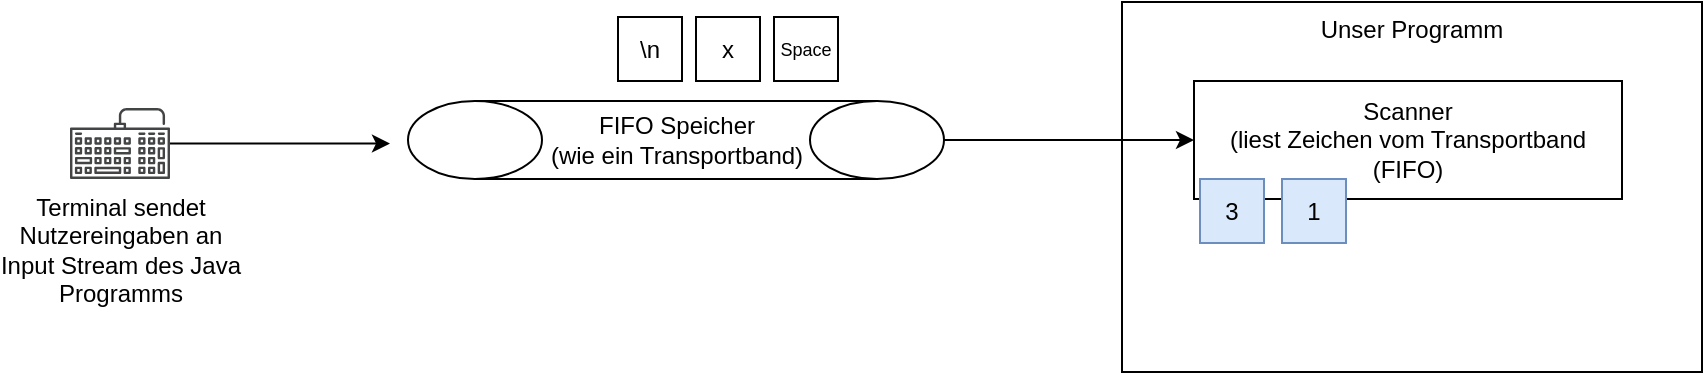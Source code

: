 <mxfile version="22.0.3" type="device">
  <diagram name="Seite-1" id="ZrsEow9JwQ1Cuq64ceqL">
    <mxGraphModel dx="989" dy="582" grid="0" gridSize="10" guides="1" tooltips="1" connect="1" arrows="1" fold="1" page="1" pageScale="1" pageWidth="1169" pageHeight="827" math="0" shadow="0">
      <root>
        <mxCell id="0" />
        <mxCell id="1" parent="0" />
        <mxCell id="lkWhwdXVQLf_qcaZViJu-13" style="edgeStyle=orthogonalEdgeStyle;rounded=0;orthogonalLoop=1;jettySize=auto;html=1;entryX=0;entryY=0.5;entryDx=0;entryDy=0;" edge="1" parent="1" source="lkWhwdXVQLf_qcaZViJu-12">
          <mxGeometry relative="1" as="geometry">
            <mxPoint x="342" y="197.75" as="targetPoint" />
          </mxGeometry>
        </mxCell>
        <mxCell id="lkWhwdXVQLf_qcaZViJu-12" value="Terminal sendet&lt;br&gt;Nutzereingaben an&lt;br&gt;Input Stream des Java&lt;br&gt;Programms" style="sketch=0;pointerEvents=1;shadow=0;dashed=0;html=1;strokeColor=none;fillColor=#434445;aspect=fixed;labelPosition=center;verticalLabelPosition=bottom;verticalAlign=top;align=center;outlineConnect=0;shape=mxgraph.vvd.keyboard;" vertex="1" parent="1">
          <mxGeometry x="182" y="180" width="50" height="35.5" as="geometry" />
        </mxCell>
        <mxCell id="lkWhwdXVQLf_qcaZViJu-14" value="Unser Programm" style="rounded=0;whiteSpace=wrap;html=1;labelPosition=center;verticalLabelPosition=middle;align=center;verticalAlign=top;" vertex="1" parent="1">
          <mxGeometry x="708" y="127" width="290" height="185" as="geometry" />
        </mxCell>
        <mxCell id="lkWhwdXVQLf_qcaZViJu-16" value="Scanner&lt;br&gt;(liest Zeichen vom Transportband (FIFO)" style="rounded=0;whiteSpace=wrap;html=1;" vertex="1" parent="1">
          <mxGeometry x="744" y="166.5" width="214" height="59" as="geometry" />
        </mxCell>
        <mxCell id="lkWhwdXVQLf_qcaZViJu-27" style="edgeStyle=orthogonalEdgeStyle;rounded=0;orthogonalLoop=1;jettySize=auto;html=1;" edge="1" parent="1" source="lkWhwdXVQLf_qcaZViJu-19" target="lkWhwdXVQLf_qcaZViJu-16">
          <mxGeometry relative="1" as="geometry" />
        </mxCell>
        <mxCell id="lkWhwdXVQLf_qcaZViJu-19" value="FIFO Speicher&lt;br&gt;(wie ein Transportband)" style="verticalLabelPosition=middle;outlineConnect=0;align=center;dashed=0;html=1;verticalAlign=middle;shape=mxgraph.pid.misc.conveyor_(belt);labelPosition=center;" vertex="1" parent="1">
          <mxGeometry x="351" y="176.5" width="268" height="39" as="geometry" />
        </mxCell>
        <mxCell id="lkWhwdXVQLf_qcaZViJu-22" value="1" style="whiteSpace=wrap;html=1;aspect=fixed;fillColor=#dae8fc;strokeColor=#6c8ebf;" vertex="1" parent="1">
          <mxGeometry x="788" y="215.5" width="32" height="32" as="geometry" />
        </mxCell>
        <mxCell id="lkWhwdXVQLf_qcaZViJu-23" value="3" style="whiteSpace=wrap;html=1;aspect=fixed;fillColor=#dae8fc;strokeColor=#6c8ebf;" vertex="1" parent="1">
          <mxGeometry x="747" y="215.5" width="32" height="32" as="geometry" />
        </mxCell>
        <mxCell id="lkWhwdXVQLf_qcaZViJu-24" value="Space" style="whiteSpace=wrap;html=1;aspect=fixed;fontSize=9;" vertex="1" parent="1">
          <mxGeometry x="534" y="134.5" width="32" height="32" as="geometry" />
        </mxCell>
        <mxCell id="lkWhwdXVQLf_qcaZViJu-25" value="\n" style="whiteSpace=wrap;html=1;aspect=fixed;" vertex="1" parent="1">
          <mxGeometry x="456" y="134.5" width="32" height="32" as="geometry" />
        </mxCell>
        <mxCell id="lkWhwdXVQLf_qcaZViJu-28" value="x" style="whiteSpace=wrap;html=1;aspect=fixed;" vertex="1" parent="1">
          <mxGeometry x="495" y="134.5" width="32" height="32" as="geometry" />
        </mxCell>
      </root>
    </mxGraphModel>
  </diagram>
</mxfile>
